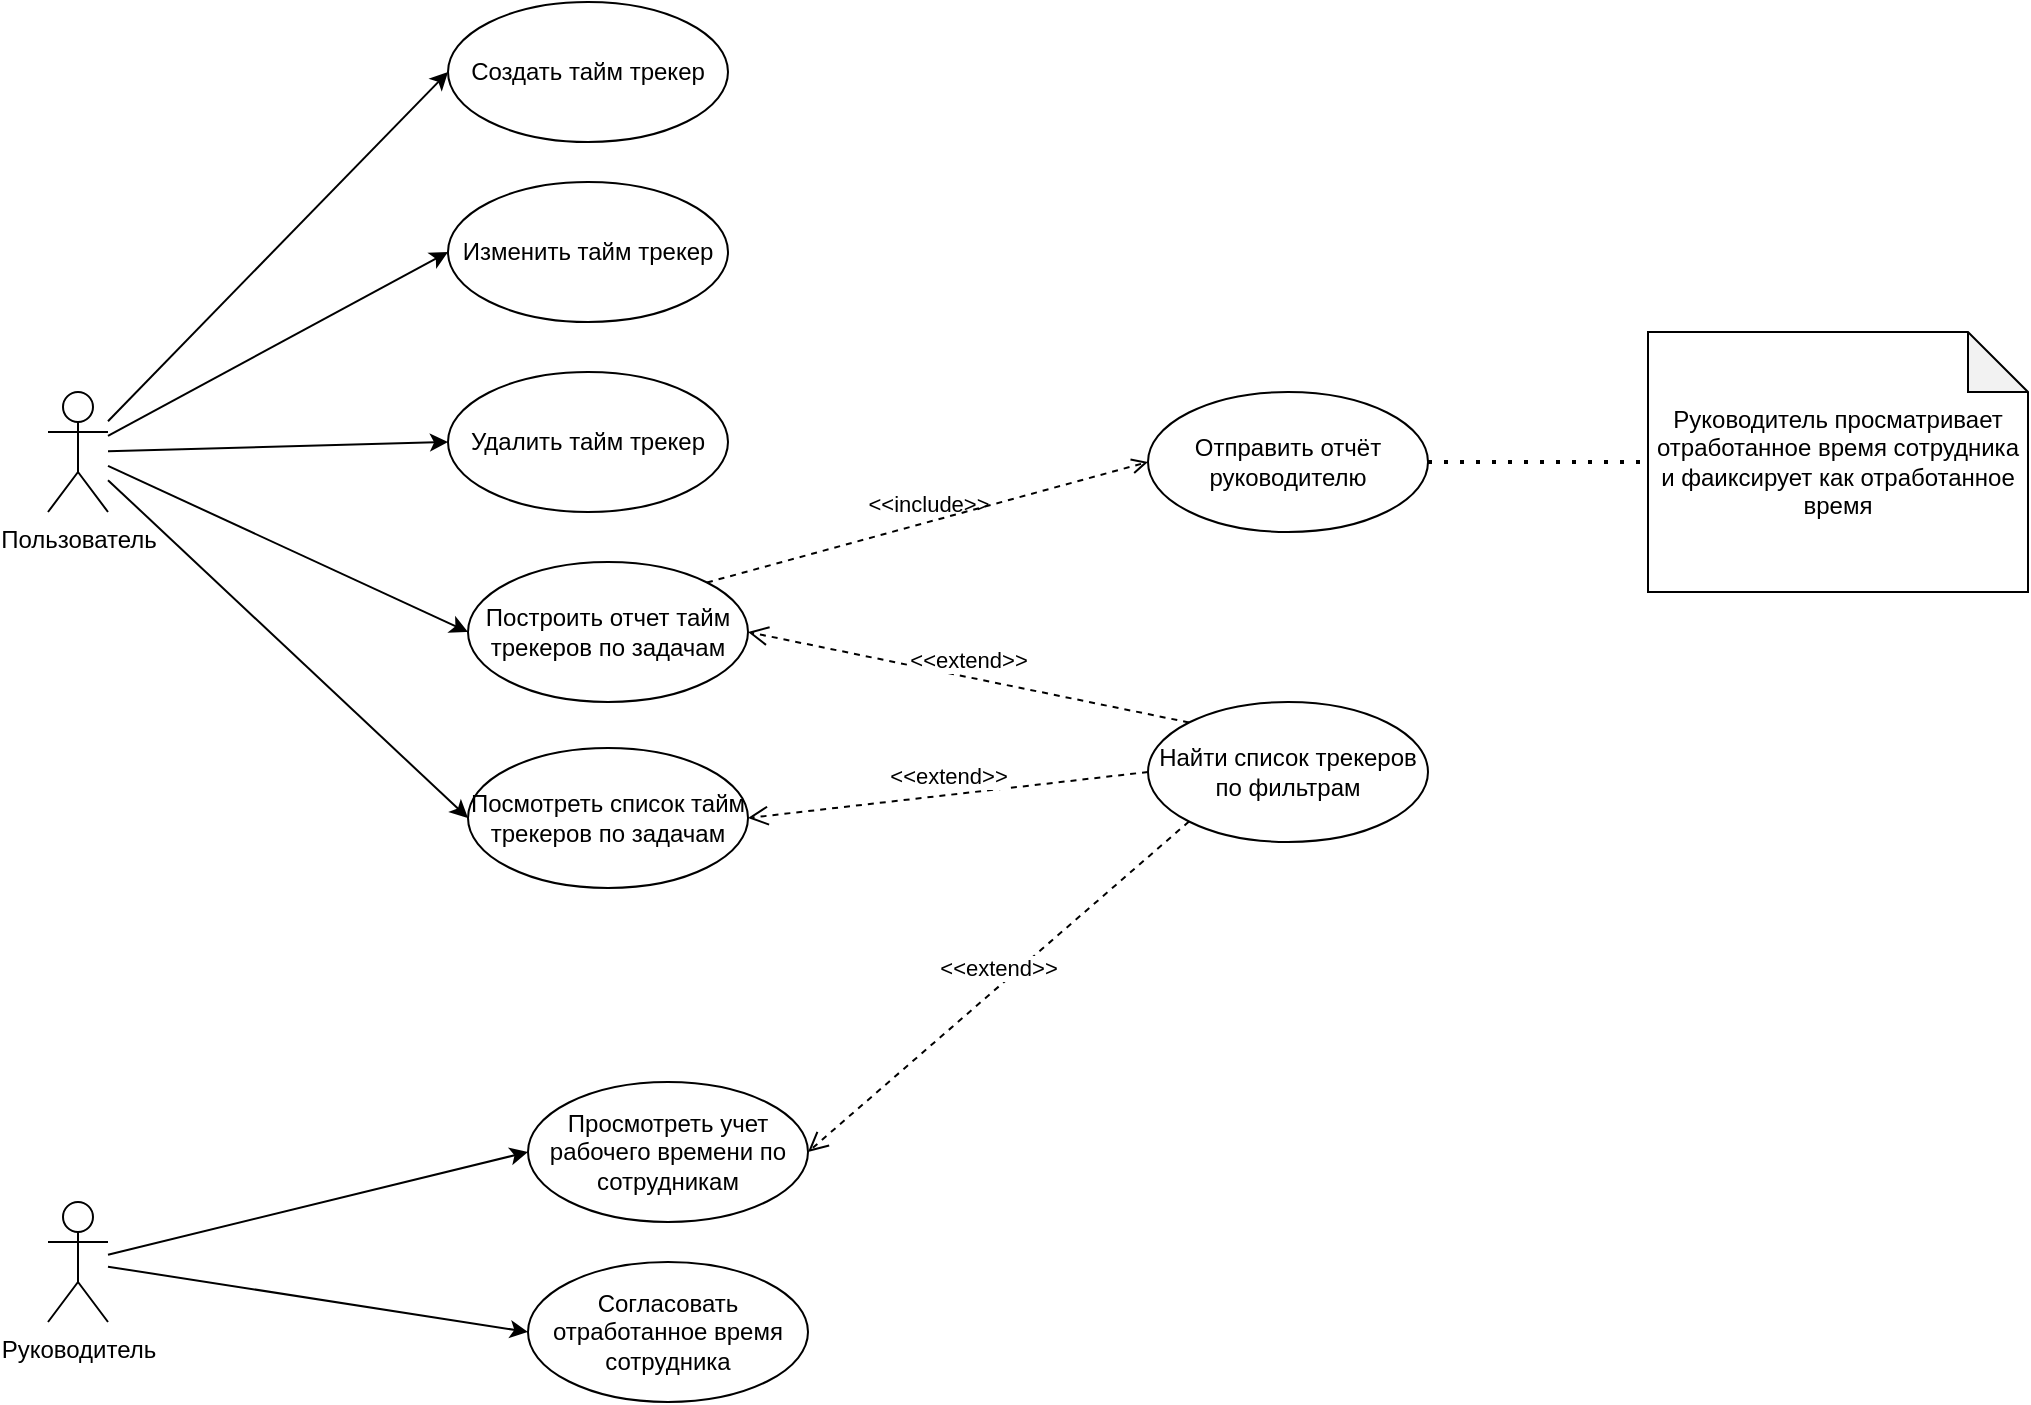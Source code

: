 <mxfile>
    <diagram name="Page-1" id="e7e014a7-5840-1c2e-5031-d8a46d1fe8dd">
        <mxGraphModel dx="866" dy="726" grid="1" gridSize="10" guides="1" tooltips="1" connect="1" arrows="1" fold="1" page="1" pageScale="1" pageWidth="1169" pageHeight="826" background="none" math="0" shadow="0">
            <root>
                <mxCell id="0"/>
                <mxCell id="1" parent="0"/>
                <mxCell id="10" style="edgeStyle=none;html=1;entryX=0;entryY=0.5;entryDx=0;entryDy=0;" edge="1" parent="1" source="rLQLFMsgkA317vlZWeWC-41" target="tvDQLb94FSbdd8hoaycc-17">
                    <mxGeometry relative="1" as="geometry"/>
                </mxCell>
                <mxCell id="11" style="edgeStyle=none;html=1;entryX=0;entryY=0.5;entryDx=0;entryDy=0;" edge="1" parent="1" source="rLQLFMsgkA317vlZWeWC-41" target="tvDQLb94FSbdd8hoaycc-9">
                    <mxGeometry relative="1" as="geometry"/>
                </mxCell>
                <mxCell id="12" style="edgeStyle=none;html=1;entryX=0;entryY=0.5;entryDx=0;entryDy=0;" edge="1" parent="1" source="rLQLFMsgkA317vlZWeWC-41" target="tvDQLb94FSbdd8hoaycc-11">
                    <mxGeometry relative="1" as="geometry"/>
                </mxCell>
                <mxCell id="13" style="edgeStyle=none;html=1;entryX=0;entryY=0.5;entryDx=0;entryDy=0;" edge="1" parent="1" source="rLQLFMsgkA317vlZWeWC-41" target="tvDQLb94FSbdd8hoaycc-10">
                    <mxGeometry relative="1" as="geometry"/>
                </mxCell>
                <mxCell id="14" style="edgeStyle=none;html=1;entryX=0;entryY=0.5;entryDx=0;entryDy=0;" edge="1" parent="1" source="rLQLFMsgkA317vlZWeWC-41" target="tvDQLb94FSbdd8hoaycc-14">
                    <mxGeometry relative="1" as="geometry"/>
                </mxCell>
                <mxCell id="rLQLFMsgkA317vlZWeWC-41" value="Пользователь" style="shape=umlActor;verticalLabelPosition=bottom;verticalAlign=top;html=1;" parent="1" vertex="1">
                    <mxGeometry x="50" y="235" width="30" height="60" as="geometry"/>
                </mxCell>
                <mxCell id="tvDQLb94FSbdd8hoaycc-17" value="Создать тайм трекер" style="ellipse;whiteSpace=wrap;html=1;" parent="1" vertex="1">
                    <mxGeometry x="250" y="40" width="140" height="70" as="geometry"/>
                </mxCell>
                <mxCell id="tvDQLb94FSbdd8hoaycc-9" value="Изменить тайм трекер" style="ellipse;whiteSpace=wrap;html=1;" parent="1" vertex="1">
                    <mxGeometry x="250" y="130" width="140" height="70" as="geometry"/>
                </mxCell>
                <mxCell id="tvDQLb94FSbdd8hoaycc-11" value="Удалить тайм трекер" style="ellipse;whiteSpace=wrap;html=1;" parent="1" vertex="1">
                    <mxGeometry x="250" y="225" width="140" height="70" as="geometry"/>
                </mxCell>
                <mxCell id="tvDQLb94FSbdd8hoaycc-12" value="Найти список трекеров по фильтрам" style="ellipse;whiteSpace=wrap;html=1;" parent="1" vertex="1">
                    <mxGeometry x="600" y="390" width="140" height="70" as="geometry"/>
                </mxCell>
                <mxCell id="tvDQLb94FSbdd8hoaycc-13" value="&amp;lt;&amp;lt;extend&amp;gt;&amp;gt;" style="html=1;verticalAlign=bottom;endArrow=open;dashed=1;endSize=8;curved=0;rounded=0;entryX=1;entryY=0.5;entryDx=0;entryDy=0;exitX=0;exitY=0.5;exitDx=0;exitDy=0;" parent="1" source="tvDQLb94FSbdd8hoaycc-12" target="tvDQLb94FSbdd8hoaycc-10" edge="1">
                    <mxGeometry relative="1" as="geometry">
                        <mxPoint x="480" y="550" as="sourcePoint"/>
                        <mxPoint x="400" y="550" as="targetPoint"/>
                    </mxGeometry>
                </mxCell>
                <mxCell id="tvDQLb94FSbdd8hoaycc-15" value="&amp;lt;&amp;lt;extend&amp;gt;&amp;gt;" style="html=1;verticalAlign=bottom;endArrow=open;dashed=1;endSize=8;curved=0;rounded=0;entryX=1;entryY=0.5;entryDx=0;entryDy=0;exitX=0;exitY=0;exitDx=0;exitDy=0;" parent="1" source="tvDQLb94FSbdd8hoaycc-12" target="tvDQLb94FSbdd8hoaycc-14" edge="1">
                    <mxGeometry relative="1" as="geometry">
                        <mxPoint x="510" y="375.5" as="sourcePoint"/>
                        <mxPoint x="390" y="423.5" as="targetPoint"/>
                    </mxGeometry>
                </mxCell>
                <mxCell id="tvDQLb94FSbdd8hoaycc-10" value="Посмотреть список тайм трекеров по задачам" style="ellipse;whiteSpace=wrap;html=1;" parent="1" vertex="1">
                    <mxGeometry x="260" y="413" width="140" height="70" as="geometry"/>
                </mxCell>
                <mxCell id="tvDQLb94FSbdd8hoaycc-14" value="Построить отчет тайм трекеров по задачам" style="ellipse;whiteSpace=wrap;html=1;" parent="1" vertex="1">
                    <mxGeometry x="260" y="320" width="140" height="70" as="geometry"/>
                </mxCell>
                <mxCell id="7" style="edgeStyle=none;html=1;entryX=0;entryY=0.5;entryDx=0;entryDy=0;" edge="1" parent="1" source="2" target="5">
                    <mxGeometry relative="1" as="geometry"/>
                </mxCell>
                <mxCell id="9" style="edgeStyle=none;html=1;entryX=0;entryY=0.5;entryDx=0;entryDy=0;" edge="1" parent="1" source="2" target="8">
                    <mxGeometry relative="1" as="geometry"/>
                </mxCell>
                <mxCell id="2" value="Руководитель&lt;br&gt;" style="shape=umlActor;verticalLabelPosition=bottom;verticalAlign=top;html=1;" vertex="1" parent="1">
                    <mxGeometry x="50" y="640" width="30" height="60" as="geometry"/>
                </mxCell>
                <mxCell id="5" value="Просмотреть учет рабочего времени по сотрудникам" style="ellipse;whiteSpace=wrap;html=1;" vertex="1" parent="1">
                    <mxGeometry x="290" y="580" width="140" height="70" as="geometry"/>
                </mxCell>
                <mxCell id="6" value="&amp;lt;&amp;lt;extend&amp;gt;&amp;gt;" style="html=1;verticalAlign=bottom;endArrow=open;dashed=1;endSize=8;curved=0;rounded=0;entryX=1;entryY=0.5;entryDx=0;entryDy=0;exitX=0;exitY=1;exitDx=0;exitDy=0;" edge="1" parent="1" source="tvDQLb94FSbdd8hoaycc-12" target="5">
                    <mxGeometry relative="1" as="geometry">
                        <mxPoint x="630.503" y="509.749" as="sourcePoint"/>
                        <mxPoint x="440" y="525" as="targetPoint"/>
                    </mxGeometry>
                </mxCell>
                <mxCell id="8" value="Согласовать отработанное время сотрудника" style="ellipse;whiteSpace=wrap;html=1;" vertex="1" parent="1">
                    <mxGeometry x="290" y="670" width="140" height="70" as="geometry"/>
                </mxCell>
                <mxCell id="15" value="Отправить отчёт руководителю" style="ellipse;whiteSpace=wrap;html=1;" vertex="1" parent="1">
                    <mxGeometry x="600" y="235" width="140" height="70" as="geometry"/>
                </mxCell>
                <mxCell id="17" value="&amp;lt;&amp;lt;include&amp;gt;&amp;gt;" style="html=1;verticalAlign=bottom;labelBackgroundColor=none;endArrow=open;endFill=0;dashed=1;rounded=0;exitX=1;exitY=0;exitDx=0;exitDy=0;entryX=0;entryY=0.5;entryDx=0;entryDy=0;" edge="1" parent="1" source="tvDQLb94FSbdd8hoaycc-14" target="15">
                    <mxGeometry width="160" relative="1" as="geometry">
                        <mxPoint x="392.64" y="201.716" as="sourcePoint"/>
                        <mxPoint x="501.257" y="212.707" as="targetPoint"/>
                    </mxGeometry>
                </mxCell>
                <mxCell id="18" value="Руководитель просматривает отработанное время сотрудника и фаиксирует как отработанное время" style="shape=note;whiteSpace=wrap;html=1;backgroundOutline=1;darkOpacity=0.05;" vertex="1" parent="1">
                    <mxGeometry x="850" y="205" width="190" height="130" as="geometry"/>
                </mxCell>
                <mxCell id="19" value="" style="endArrow=none;dashed=1;html=1;dashPattern=1 3;strokeWidth=2;rounded=0;exitX=1;exitY=0.5;exitDx=0;exitDy=0;entryX=0;entryY=0.5;entryDx=0;entryDy=0;entryPerimeter=0;" edge="1" parent="1" source="15" target="18">
                    <mxGeometry width="50" height="50" relative="1" as="geometry">
                        <mxPoint x="660" y="150" as="sourcePoint"/>
                        <mxPoint x="860" y="240" as="targetPoint"/>
                    </mxGeometry>
                </mxCell>
            </root>
        </mxGraphModel>
    </diagram>
</mxfile>